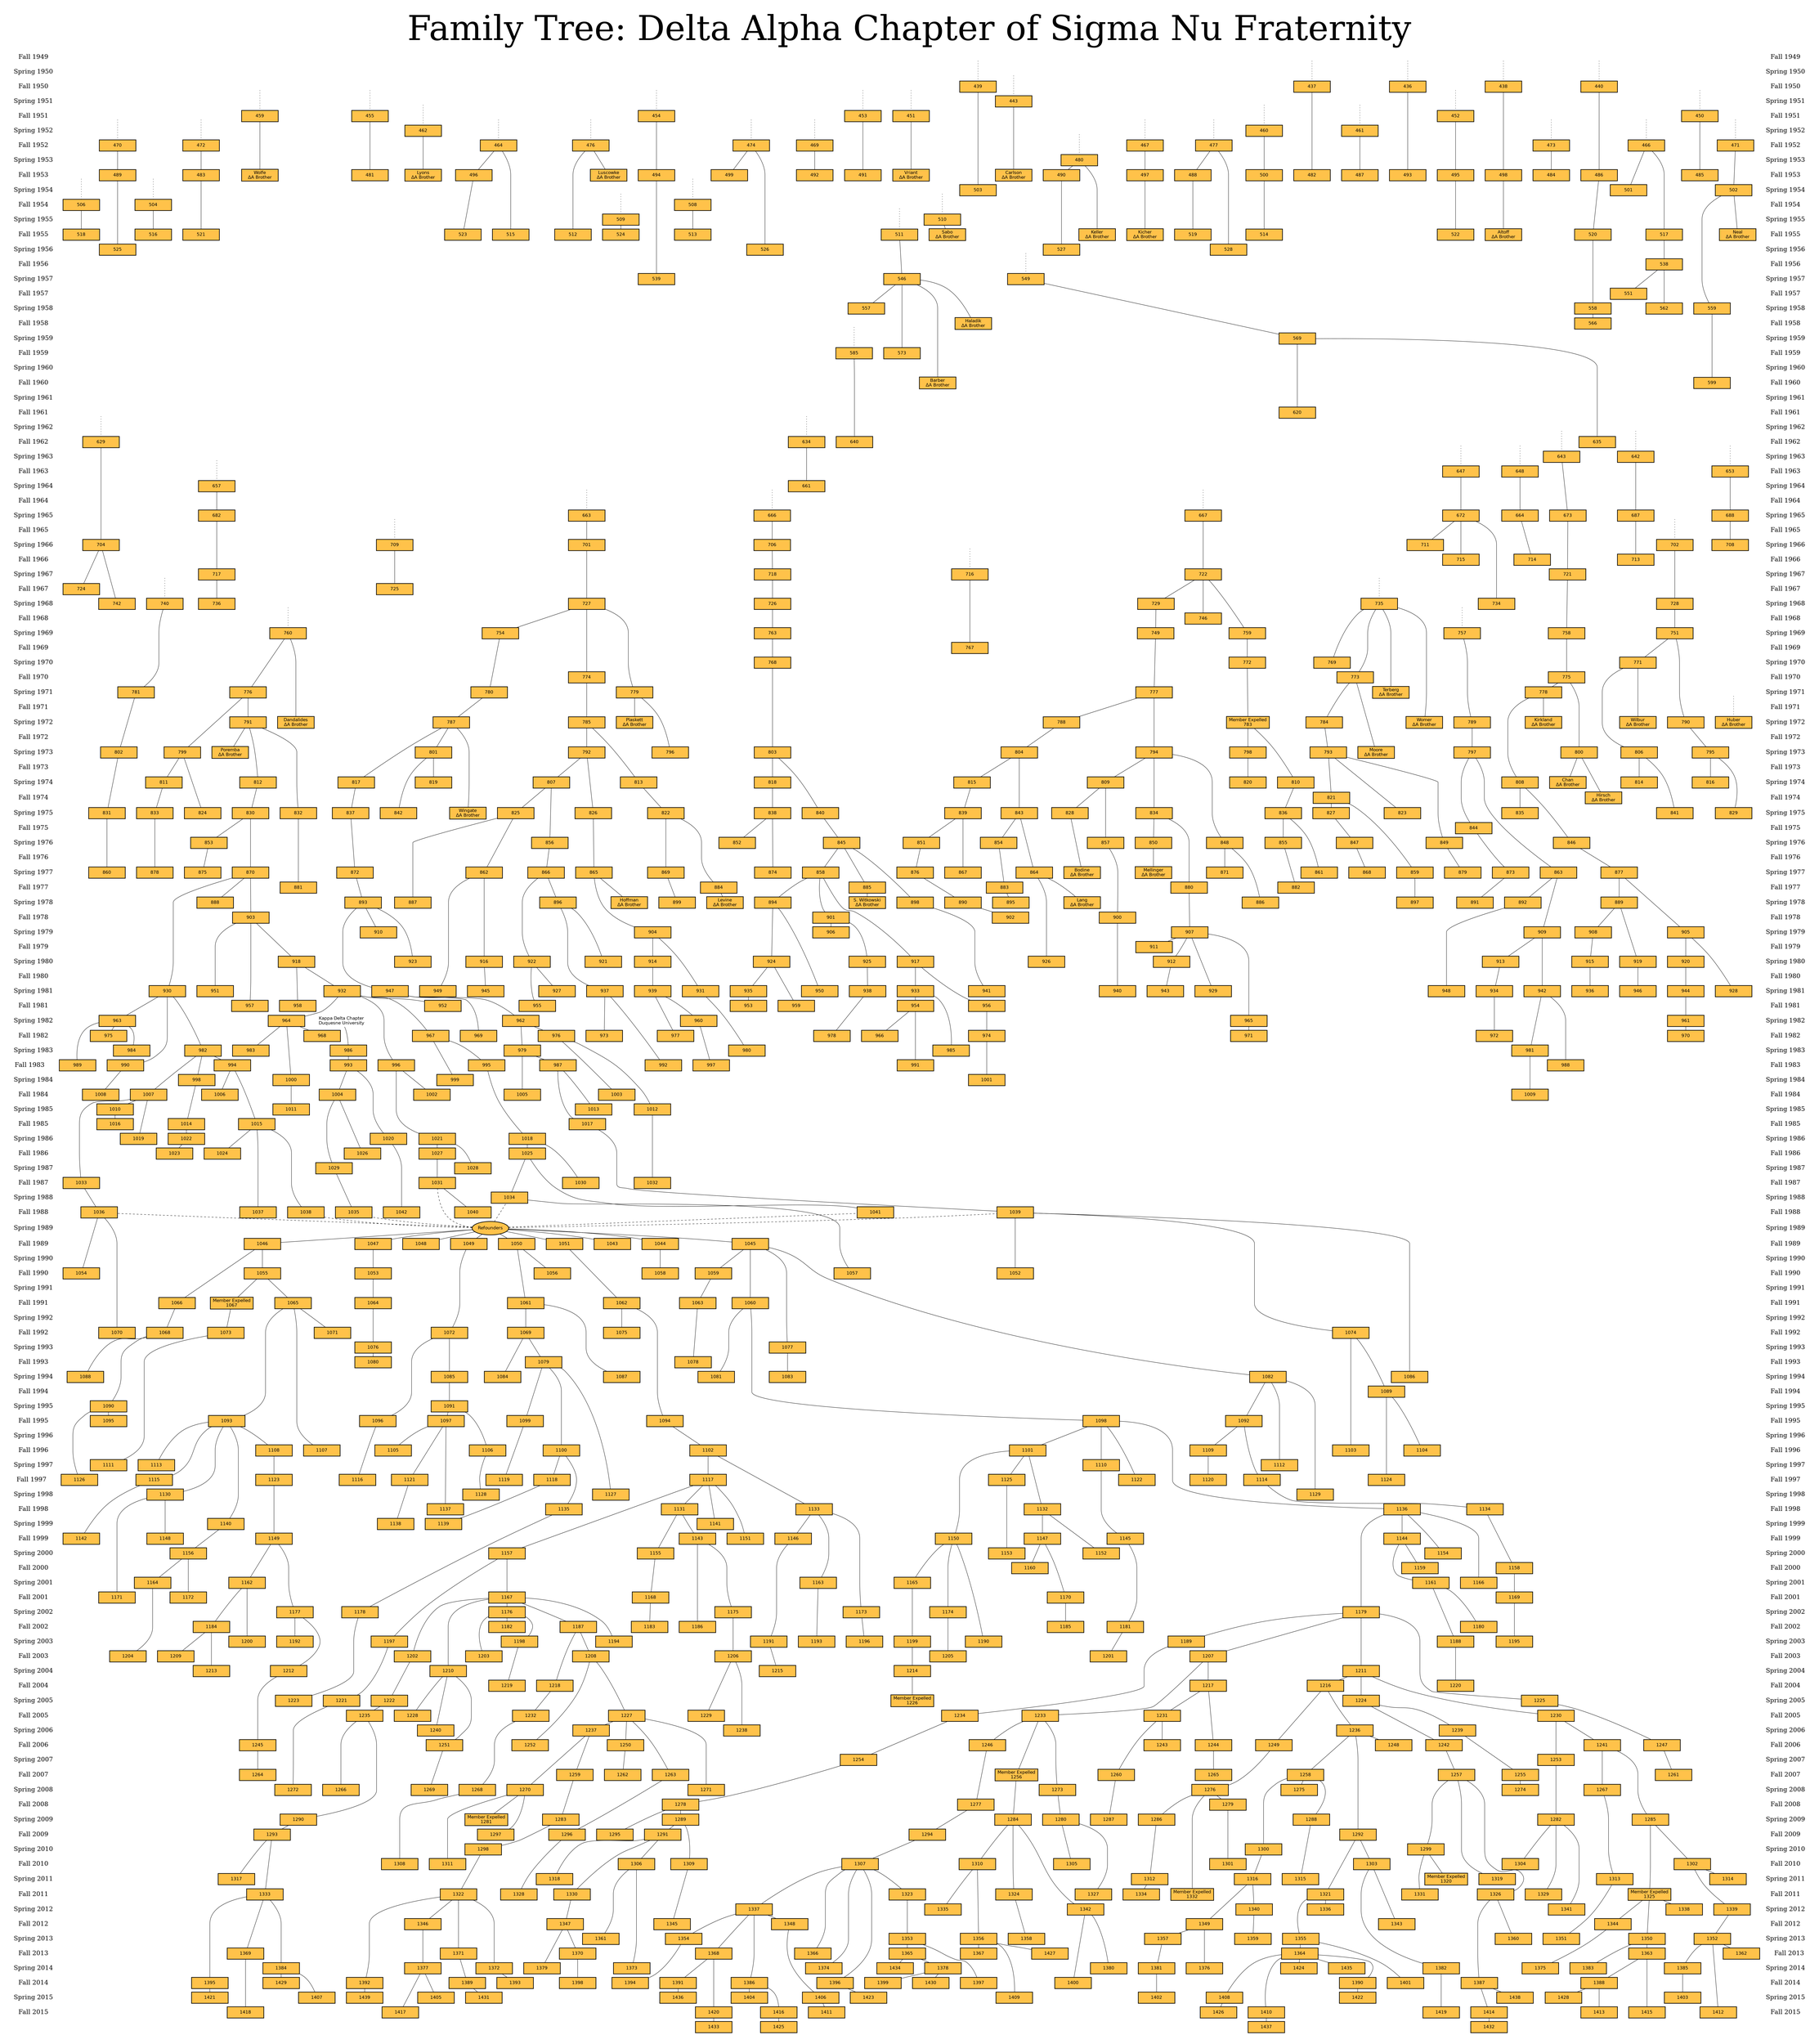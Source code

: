 digraph "family_tree" {
    graph [size="80",ratio="compress",pad=".5, .5",ranksep=".15",nodesep=".5",label="Family Tree: Delta Alpha Chapter of Sigma Nu Fraternity",labelloc="t",fontsize=110,concentrate="false"];
    node [style="filled",shape="box",penwidth=2,width=1.63,fontname="dejavu sans"];
    edge [arrowhead="none"];
    subgraph "datesL" {
        node [color="none",fontsize=20,fontname="dejavu serif"];
        edge [style="invis"];
        "fall1949L" [label="Fall 1949"];
        "spring1950L" [label="Spring 1950"];
        "fall1950L" [label="Fall 1950"];
        "spring1951L" [label="Spring 1951"];
        "fall1951L" [label="Fall 1951"];
        "spring1952L" [label="Spring 1952"];
        "fall1952L" [label="Fall 1952"];
        "spring1953L" [label="Spring 1953"];
        "fall1953L" [label="Fall 1953"];
        "spring1954L" [label="Spring 1954"];
        "fall1954L" [label="Fall 1954"];
        "spring1955L" [label="Spring 1955"];
        "fall1955L" [label="Fall 1955"];
        "spring1956L" [label="Spring 1956"];
        "fall1956L" [label="Fall 1956"];
        "spring1957L" [label="Spring 1957"];
        "fall1957L" [label="Fall 1957"];
        "spring1958L" [label="Spring 1958"];
        "fall1958L" [label="Fall 1958"];
        "spring1959L" [label="Spring 1959"];
        "fall1959L" [label="Fall 1959"];
        "spring1960L" [label="Spring 1960"];
        "fall1960L" [label="Fall 1960"];
        "spring1961L" [label="Spring 1961"];
        "fall1961L" [label="Fall 1961"];
        "spring1962L" [label="Spring 1962"];
        "fall1962L" [label="Fall 1962"];
        "spring1963L" [label="Spring 1963"];
        "fall1963L" [label="Fall 1963"];
        "spring1964L" [label="Spring 1964"];
        "fall1964L" [label="Fall 1964"];
        "spring1965L" [label="Spring 1965"];
        "fall1965L" [label="Fall 1965"];
        "spring1966L" [label="Spring 1966"];
        "fall1966L" [label="Fall 1966"];
        "spring1967L" [label="Spring 1967"];
        "fall1967L" [label="Fall 1967"];
        "spring1968L" [label="Spring 1968"];
        "fall1968L" [label="Fall 1968"];
        "spring1969L" [label="Spring 1969"];
        "fall1969L" [label="Fall 1969"];
        "spring1970L" [label="Spring 1970"];
        "fall1970L" [label="Fall 1970"];
        "spring1971L" [label="Spring 1971"];
        "fall1971L" [label="Fall 1971"];
        "spring1972L" [label="Spring 1972"];
        "fall1972L" [label="Fall 1972"];
        "spring1973L" [label="Spring 1973"];
        "fall1973L" [label="Fall 1973"];
        "spring1974L" [label="Spring 1974"];
        "fall1974L" [label="Fall 1974"];
        "spring1975L" [label="Spring 1975"];
        "fall1975L" [label="Fall 1975"];
        "spring1976L" [label="Spring 1976"];
        "fall1976L" [label="Fall 1976"];
        "spring1977L" [label="Spring 1977"];
        "fall1977L" [label="Fall 1977"];
        "spring1978L" [label="Spring 1978"];
        "fall1978L" [label="Fall 1978"];
        "spring1979L" [label="Spring 1979"];
        "fall1979L" [label="Fall 1979"];
        "spring1980L" [label="Spring 1980"];
        "fall1980L" [label="Fall 1980"];
        "spring1981L" [label="Spring 1981"];
        "fall1981L" [label="Fall 1981"];
        "spring1982L" [label="Spring 1982"];
        "fall1982L" [label="Fall 1982"];
        "spring1983L" [label="Spring 1983"];
        "fall1983L" [label="Fall 1983"];
        "spring1984L" [label="Spring 1984"];
        "fall1984L" [label="Fall 1984"];
        "spring1985L" [label="Spring 1985"];
        "fall1985L" [label="Fall 1985"];
        "spring1986L" [label="Spring 1986"];
        "fall1986L" [label="Fall 1986"];
        "spring1987L" [label="Spring 1987"];
        "fall1987L" [label="Fall 1987"];
        "spring1988L" [label="Spring 1988"];
        "fall1988L" [label="Fall 1988"];
        "spring1989L" [label="Spring 1989"];
        "fall1989L" [label="Fall 1989"];
        "spring1990L" [label="Spring 1990"];
        "fall1990L" [label="Fall 1990"];
        "spring1991L" [label="Spring 1991"];
        "fall1991L" [label="Fall 1991"];
        "spring1992L" [label="Spring 1992"];
        "fall1992L" [label="Fall 1992"];
        "spring1993L" [label="Spring 1993"];
        "fall1993L" [label="Fall 1993"];
        "spring1994L" [label="Spring 1994"];
        "fall1994L" [label="Fall 1994"];
        "spring1995L" [label="Spring 1995"];
        "fall1995L" [label="Fall 1995"];
        "spring1996L" [label="Spring 1996"];
        "fall1996L" [label="Fall 1996"];
        "spring1997L" [label="Spring 1997"];
        "fall1997L" [label="Fall 1997"];
        "spring1998L" [label="Spring 1998"];
        "fall1998L" [label="Fall 1998"];
        "spring1999L" [label="Spring 1999"];
        "fall1999L" [label="Fall 1999"];
        "spring2000L" [label="Spring 2000"];
        "fall2000L" [label="Fall 2000"];
        "spring2001L" [label="Spring 2001"];
        "fall2001L" [label="Fall 2001"];
        "spring2002L" [label="Spring 2002"];
        "fall2002L" [label="Fall 2002"];
        "spring2003L" [label="Spring 2003"];
        "fall2003L" [label="Fall 2003"];
        "spring2004L" [label="Spring 2004"];
        "fall2004L" [label="Fall 2004"];
        "spring2005L" [label="Spring 2005"];
        "fall2005L" [label="Fall 2005"];
        "spring2006L" [label="Spring 2006"];
        "fall2006L" [label="Fall 2006"];
        "spring2007L" [label="Spring 2007"];
        "fall2007L" [label="Fall 2007"];
        "spring2008L" [label="Spring 2008"];
        "fall2008L" [label="Fall 2008"];
        "spring2009L" [label="Spring 2009"];
        "fall2009L" [label="Fall 2009"];
        "spring2010L" [label="Spring 2010"];
        "fall2010L" [label="Fall 2010"];
        "spring2011L" [label="Spring 2011"];
        "fall2011L" [label="Fall 2011"];
        "spring2012L" [label="Spring 2012"];
        "fall2012L" [label="Fall 2012"];
        "spring2013L" [label="Spring 2013"];
        "fall2013L" [label="Fall 2013"];
        "spring2014L" [label="Spring 2014"];
        "fall2014L" [label="Fall 2014"];
        "spring2015L" [label="Spring 2015"];
        "fall2015L" [label="Fall 2015"];
        "fall1949L" -> "spring1950L";
        "spring1950L" -> "fall1950L";
        "fall1950L" -> "spring1951L";
        "spring1951L" -> "fall1951L";
        "fall1951L" -> "spring1952L";
        "spring1952L" -> "fall1952L";
        "fall1952L" -> "spring1953L";
        "spring1953L" -> "fall1953L";
        "fall1953L" -> "spring1954L";
        "spring1954L" -> "fall1954L";
        "fall1954L" -> "spring1955L";
        "spring1955L" -> "fall1955L";
        "fall1955L" -> "spring1956L";
        "spring1956L" -> "fall1956L";
        "fall1956L" -> "spring1957L";
        "spring1957L" -> "fall1957L";
        "fall1957L" -> "spring1958L";
        "spring1958L" -> "fall1958L";
        "fall1958L" -> "spring1959L";
        "spring1959L" -> "fall1959L";
        "fall1959L" -> "spring1960L";
        "spring1960L" -> "fall1960L";
        "fall1960L" -> "spring1961L";
        "spring1961L" -> "fall1961L";
        "fall1961L" -> "spring1962L";
        "spring1962L" -> "fall1962L";
        "fall1962L" -> "spring1963L";
        "spring1963L" -> "fall1963L";
        "fall1963L" -> "spring1964L";
        "spring1964L" -> "fall1964L";
        "fall1964L" -> "spring1965L";
        "spring1965L" -> "fall1965L";
        "fall1965L" -> "spring1966L";
        "spring1966L" -> "fall1966L";
        "fall1966L" -> "spring1967L";
        "spring1967L" -> "fall1967L";
        "fall1967L" -> "spring1968L";
        "spring1968L" -> "fall1968L";
        "fall1968L" -> "spring1969L";
        "spring1969L" -> "fall1969L";
        "fall1969L" -> "spring1970L";
        "spring1970L" -> "fall1970L";
        "fall1970L" -> "spring1971L";
        "spring1971L" -> "fall1971L";
        "fall1971L" -> "spring1972L";
        "spring1972L" -> "fall1972L";
        "fall1972L" -> "spring1973L";
        "spring1973L" -> "fall1973L";
        "fall1973L" -> "spring1974L";
        "spring1974L" -> "fall1974L";
        "fall1974L" -> "spring1975L";
        "spring1975L" -> "fall1975L";
        "fall1975L" -> "spring1976L";
        "spring1976L" -> "fall1976L";
        "fall1976L" -> "spring1977L";
        "spring1977L" -> "fall1977L";
        "fall1977L" -> "spring1978L";
        "spring1978L" -> "fall1978L";
        "fall1978L" -> "spring1979L";
        "spring1979L" -> "fall1979L";
        "fall1979L" -> "spring1980L";
        "spring1980L" -> "fall1980L";
        "fall1980L" -> "spring1981L";
        "spring1981L" -> "fall1981L";
        "fall1981L" -> "spring1982L";
        "spring1982L" -> "fall1982L";
        "fall1982L" -> "spring1983L";
        "spring1983L" -> "fall1983L";
        "fall1983L" -> "spring1984L";
        "spring1984L" -> "fall1984L";
        "fall1984L" -> "spring1985L";
        "spring1985L" -> "fall1985L";
        "fall1985L" -> "spring1986L";
        "spring1986L" -> "fall1986L";
        "fall1986L" -> "spring1987L";
        "spring1987L" -> "fall1987L";
        "fall1987L" -> "spring1988L";
        "spring1988L" -> "fall1988L";
        "fall1988L" -> "spring1989L";
        "spring1989L" -> "fall1989L";
        "fall1989L" -> "spring1990L";
        "spring1990L" -> "fall1990L";
        "fall1990L" -> "spring1991L";
        "spring1991L" -> "fall1991L";
        "fall1991L" -> "spring1992L";
        "spring1992L" -> "fall1992L";
        "fall1992L" -> "spring1993L";
        "spring1993L" -> "fall1993L";
        "fall1993L" -> "spring1994L";
        "spring1994L" -> "fall1994L";
        "fall1994L" -> "spring1995L";
        "spring1995L" -> "fall1995L";
        "fall1995L" -> "spring1996L";
        "spring1996L" -> "fall1996L";
        "fall1996L" -> "spring1997L";
        "spring1997L" -> "fall1997L";
        "fall1997L" -> "spring1998L";
        "spring1998L" -> "fall1998L";
        "fall1998L" -> "spring1999L";
        "spring1999L" -> "fall1999L";
        "fall1999L" -> "spring2000L";
        "spring2000L" -> "fall2000L";
        "fall2000L" -> "spring2001L";
        "spring2001L" -> "fall2001L";
        "fall2001L" -> "spring2002L";
        "spring2002L" -> "fall2002L";
        "fall2002L" -> "spring2003L";
        "spring2003L" -> "fall2003L";
        "fall2003L" -> "spring2004L";
        "spring2004L" -> "fall2004L";
        "fall2004L" -> "spring2005L";
        "spring2005L" -> "fall2005L";
        "fall2005L" -> "spring2006L";
        "spring2006L" -> "fall2006L";
        "fall2006L" -> "spring2007L";
        "spring2007L" -> "fall2007L";
        "fall2007L" -> "spring2008L";
        "spring2008L" -> "fall2008L";
        "fall2008L" -> "spring2009L";
        "spring2009L" -> "fall2009L";
        "fall2009L" -> "spring2010L";
        "spring2010L" -> "fall2010L";
        "fall2010L" -> "spring2011L";
        "spring2011L" -> "fall2011L";
        "fall2011L" -> "spring2012L";
        "spring2012L" -> "fall2012L";
        "fall2012L" -> "spring2013L";
        "spring2013L" -> "fall2013L";
        "fall2013L" -> "spring2014L";
        "spring2014L" -> "fall2014L";
        "fall2014L" -> "spring2015L";
        "spring2015L" -> "fall2015L";
    }
    subgraph "members" {
        node [fillcolor=".11 .71 1."];
        "629";
        "704";
        "724";
        "742";
        ":18" [height=0,width=0,style="invis"];
        "740";
        "781";
        "802";
        "831";
        "860";
        ":3" [height=0,width=0,style="invis"];
        "657";
        "682";
        "717";
        "736";
        ":11" [height=0,width=0,style="invis"];
        "709";
        "725";
        ":6" [height=0,width=0,style="invis"];
        "1003";
        "1005";
        "1012";
        "1013";
        "1017";
        "1032";
        "1039";
        "1052";
        "1074";
        "1086";
        "1089";
        "1103";
        "1104";
        "1124";
        "663";
        "701";
        "727";
        "754";
        "774";
        "779";
        "780";
        "785";
        "787";
        "792";
        "796";
        "801";
        "807";
        "813";
        "817";
        "819";
        "822";
        "825";
        "826";
        "837";
        "842";
        "856";
        "862";
        "865";
        "866";
        "869";
        "872";
        "884";
        "887";
        "893";
        "896";
        "899";
        "904";
        "910";
        "914";
        "916";
        "921";
        "922";
        "923";
        "927";
        "931";
        "937";
        "939";
        "945";
        "947";
        "949";
        "955";
        "960";
        "962";
        "969";
        "973";
        "976";
        "977";
        "979";
        "980";
        "987";
        "992";
        "997";
        ":10" [height=0,width=0,style="invis"];
        ":63" [label="Hoffman\nΔΑ Brother"];
        ":70" [label="Levine\nΔΑ Brother"];
        ":76" [label="Plaskett\nΔΑ Brother"];
        ":82" [label="Wingate\nΔΑ Brother"];
        "506";
        "518";
        ":25" [height=0,width=0,style="invis"];
        "470";
        "489";
        "525";
        ":34" [height=0,width=0,style="invis"];
        "504";
        "516";
        ":26" [height=0,width=0,style="invis"];
        "472";
        "483";
        "521";
        ":32" [height=0,width=0,style="invis"];
        "459";
        ":42" [height=0,width=0,style="invis"];
        ":84" [label="Wolfe\nΔΑ Brother"];
        "1001";
        "666";
        "706";
        "718";
        "726";
        "763";
        "768";
        "803";
        "818";
        "838";
        "840";
        "845";
        "852";
        "858";
        "874";
        "885";
        "894";
        "898";
        "901";
        "906";
        "917";
        "924";
        "925";
        "933";
        "935";
        "938";
        "941";
        "950";
        "953";
        "954";
        "956";
        "959";
        "966";
        "974";
        "978";
        "985";
        "991";
        ":83" [label="S. Witkowski\nΔΑ Brother"];
        ":9" [height=0,width=0,style="invis"];
        "634";
        "661";
        ":17" [height=0,width=0,style="invis"];
        "455";
        "481";
        ":43" [height=0,width=0,style="invis"];
        "462";
        ":39" [height=0,width=0,style="invis"];
        ":72" [label="Lyons\nΔΑ Brother"];
        "464";
        "496";
        "515";
        "523";
        ":38" [height=0,width=0,style="invis"];
        "476";
        "512";
        ":29" [height=0,width=0,style="invis"];
        ":71" [label="Luscowke\nΔΑ Brother"];
        "509";
        "524";
        ":23" [height=0,width=0,style="invis"];
        "454";
        "494";
        "539";
        ":44" [height=0,width=0,style="invis"];
        "716";
        "767";
        ":5" [height=0,width=0,style="invis"];
        "667";
        "722";
        "729";
        "746";
        "749";
        "759";
        "772";
        "777";
        "783" [label="Member Expelled\n783"];
        "788";
        "794";
        "798";
        "804";
        "809";
        "810";
        "815";
        "820";
        "828";
        "834";
        "836";
        "839";
        "843";
        "848";
        "850";
        "851";
        "854";
        "855";
        "857";
        "861";
        "864";
        "867";
        "871";
        "876";
        "880";
        "882";
        "883";
        "886";
        "890";
        "895";
        "900";
        "902";
        "907";
        "911";
        "912";
        "926";
        "929";
        "940";
        "943";
        "965";
        "971";
        ":57" [label="Bodine\nΔΑ Brother"];
        ":69" [label="Lang\nΔΑ Brother"];
        ":73" [label="Mellinger\nΔΑ Brother"];
        ":8" [height=0,width=0,style="invis"];
        "735";
        "769";
        "773";
        "784";
        "793";
        "821";
        "823";
        "827";
        "847";
        "849";
        "859";
        "868";
        "879";
        "897";
        ":4" [height=0,width=0,style="invis"];
        ":74" [label="Moore\nΔΑ Brother"];
        ":79" [label="Terberg\nΔΑ Brother"];
        ":85" [label="Womer\nΔΑ Brother"];
        "1009";
        "757";
        "789";
        "797";
        "844";
        "863";
        "873";
        "891";
        "892";
        "909";
        "913";
        "934";
        "942";
        "948";
        "972";
        "981";
        "988";
        ":2" [height=0,width=0,style="invis"];
        "585";
        "640";
        ":19" [height=0,width=0,style="invis"];
        "508";
        "513";
        ":24" [height=0,width=0,style="invis"];
        "647";
        "672";
        "711";
        "715";
        "734";
        ":14" [height=0,width=0,style="invis"];
        "474";
        "499";
        "526";
        ":30" [height=0,width=0,style="invis"];
        "1000";
        "1002";
        "1006";
        "1007";
        "1008";
        "1010";
        "1011";
        "1014";
        "1015";
        "1016";
        "1018";
        "1019";
        "1021";
        "1022";
        "1023";
        "1024";
        "1025";
        "1027";
        "1028";
        "1030";
        "1031";
        "1033";
        "1034";
        "1036";
        "1037";
        "1038";
        "1040";
        "1041";
        "1054";
        "1057";
        "1070";
        "760";
        "776";
        "791";
        "799";
        "811";
        "812";
        "824";
        "830";
        "832";
        "833";
        "853";
        "870";
        "875";
        "878";
        "881";
        "888";
        "903";
        "918";
        "930";
        "932";
        "951";
        "952";
        "957";
        "958";
        "963";
        "964";
        "967";
        "968";
        "975";
        "982";
        "983";
        "984";
        "989";
        "990";
        "994";
        "995";
        "996";
        "998";
        "999";
        ":1" [height=0,width=0,style="invis"];
        ":60" [label="Dandalides\nΔΑ Brother"];
        ":77" [label="Poremba\nΔΑ Brother"];
        "511";
        "546";
        "557";
        "573";
        ":21" [height=0,width=0,style="invis"];
        ":56" [label="Barber\nΔΑ Brother"];
        ":61" [label="Haladik\nΔΑ Brother"];
        "510";
        ":22" [height=0,width=0,style="invis"];
        ":78" [label="Sabo\nΔΑ Brother"];
        "469";
        "492";
        ":35" [height=0,width=0,style="invis"];
        "453";
        "491";
        ":45" [height=0,width=0,style="invis"];
        "648";
        "664";
        "714";
        ":13" [height=0,width=0,style="invis"];
        "451";
        ":47" [height=0,width=0,style="invis"];
        ":80" [label="Vriant\nΔΑ Brother"];
        "439";
        "503";
        ":51" [height=0,width=0,style="invis"];
        "643";
        "673";
        "721";
        "758";
        "775";
        "778";
        "800";
        "808";
        "835";
        "846";
        "877";
        "889";
        "905";
        "908";
        "915";
        "919";
        "920";
        "928";
        "936";
        "944";
        "946";
        "961";
        "970";
        ":15" [height=0,width=0,style="invis"];
        ":59" [label="Chan\nΔΑ Brother"];
        ":62" [label="Hirsch\nΔΑ Brother"];
        ":68" [label="Kirkland\nΔΑ Brother"];
        "1043";
        "1044";
        "1045";
        "1046";
        "1047";
        "1048";
        "1049";
        "1050";
        "1051";
        "1053";
        "1055";
        "1056";
        "1058";
        "1059";
        "1060";
        "1061";
        "1062";
        "1063";
        "1064";
        "1065";
        "1066";
        "1067" [label="Member Expelled\n1067"];
        "1068";
        "1069";
        "1071";
        "1072";
        "1073";
        "1075";
        "1076";
        "1077";
        "1078";
        "1079";
        "1080";
        "1081";
        "1082";
        "1083";
        "1084";
        "1085";
        "1087";
        "1088";
        "1090";
        "1091";
        "1092";
        "1093";
        "1094";
        "1095";
        "1096";
        "1097";
        "1098";
        "1099";
        "1100";
        "1101";
        "1102";
        "1105";
        "1106";
        "1107";
        "1108";
        "1109";
        "1110";
        "1111";
        "1112";
        "1113";
        "1114";
        "1115";
        "1116";
        "1117";
        "1118";
        "1119";
        "1120";
        "1121";
        "1122";
        "1123";
        "1125";
        "1126";
        "1127";
        "1128";
        "1129";
        "1130";
        "1131";
        "1132";
        "1133";
        "1134";
        "1135";
        "1136";
        "1137";
        "1138";
        "1139";
        "1140";
        "1141";
        "1142";
        "1143";
        "1144";
        "1145";
        "1146";
        "1147";
        "1148";
        "1149";
        "1150";
        "1151";
        "1152";
        "1153";
        "1154";
        "1155";
        "1156";
        "1157";
        "1158";
        "1159";
        "1160";
        "1161";
        "1162";
        "1163";
        "1164";
        "1165";
        "1166";
        "1167";
        "1168";
        "1169";
        "1170";
        "1171";
        "1172";
        "1173";
        "1174";
        "1175";
        "1176";
        "1177";
        "1178";
        "1179";
        "1180";
        "1181";
        "1182";
        "1183";
        "1184";
        "1185";
        "1186";
        "1187";
        "1188";
        "1189";
        "1190";
        "1191";
        "1192";
        "1193";
        "1194";
        "1195";
        "1196";
        "1197";
        "1198";
        "1199";
        "1200";
        "1201";
        "1202";
        "1203";
        "1204";
        "1205";
        "1206";
        "1207";
        "1208";
        "1209";
        "1210";
        "1211";
        "1212";
        "1213";
        "1214";
        "1215";
        "1216";
        "1217";
        "1218";
        "1219";
        "1220";
        "1221";
        "1222";
        "1223";
        "1224";
        "1225";
        "1226" [label="Member Expelled\n1226"];
        "1227";
        "1228";
        "1229";
        "1230";
        "1231";
        "1232";
        "1233";
        "1234";
        "1235";
        "1236";
        "1237";
        "1238";
        "1239";
        "1240";
        "1241";
        "1242";
        "1243";
        "1244";
        "1245";
        "1246";
        "1247";
        "1248";
        "1249";
        "1250";
        "1251";
        "1252";
        "1253";
        "1254";
        "1255";
        "1256" [label="Member Expelled\n1256"];
        "1257";
        "1258";
        "1259";
        "1260";
        "1261";
        "1262";
        "1263";
        "1264";
        "1265";
        "1266";
        "1267";
        "1268";
        "1269";
        "1270";
        "1271";
        "1272";
        "1273";
        "1274";
        "1275";
        "1276";
        "1277";
        "1278";
        "1279";
        "1280";
        "1281" [label="Member Expelled\n1281"];
        "1282";
        "1283";
        "1284";
        "1285";
        "1286";
        "1287";
        "1288";
        "1289";
        "1290";
        "1291";
        "1292";
        "1293";
        "1294";
        "1295";
        "1296";
        "1297";
        "1298";
        "1299";
        "1300";
        "1301";
        "1302";
        "1303";
        "1304";
        "1305";
        "1306";
        "1307";
        "1308";
        "1309";
        "1310";
        "1311";
        "1312";
        "1313";
        "1314";
        "1315";
        "1316";
        "1317";
        "1318";
        "1319";
        "1320" [label="Member Expelled\n1320"];
        "1321";
        "1322";
        "1323";
        "1324";
        "1325" [label="Member Expelled\n1325"];
        "1326";
        "1327";
        "1328";
        "1329";
        "1330";
        "1331";
        "1332" [label="Member Expelled\n1332"];
        "1333";
        "1334";
        "1335";
        "1336";
        "1337";
        "1338";
        "1339";
        "1340";
        "1341";
        "1342";
        "1343";
        "1344";
        "1345";
        "1346";
        "1347";
        "1348";
        "1349";
        "1350";
        "1351";
        "1352";
        "1353";
        "1354";
        "1355";
        "1356";
        "1357";
        "1358";
        "1359";
        "1360";
        "1361";
        "1362";
        "1363";
        "1364";
        "1365";
        "1366";
        "1367";
        "1368";
        "1369";
        "1370";
        "1371";
        "1372";
        "1373";
        "1374";
        "1375";
        "1376";
        "1377";
        "1378";
        "1379";
        "1380";
        "1381";
        "1382";
        "1383";
        "1384";
        "1385";
        "1386";
        "1387";
        "1388";
        "1389";
        "1390";
        "1391";
        "1392";
        "1393";
        "1394";
        "1395";
        "1396";
        "1397";
        "1398";
        "1399";
        "1400";
        "1401";
        "1402";
        "1403";
        "1404";
        "1405";
        "1406";
        "1407";
        "1408";
        "1409";
        "1410";
        "1411";
        "1412";
        "1413";
        "1414";
        "1415";
        "1416";
        "1417";
        "1418";
        "1419";
        "1420";
        "1421";
        "1422";
        "1423";
        "1424";
        "1425";
        "1426";
        "1427";
        "1428";
        "1429";
        "1430";
        "1431";
        "1432";
        "1433";
        "1434";
        "1435";
        "1436";
        "1437";
        "1438";
        "1439";
        "reorganization" [height=0.6,label="Refounders",shape="oval"];
        "443";
        ":49" [height=0,width=0,style="invis"];
        ":58" [label="Carlson\nΔΑ Brother"];
        "549";
        "569";
        "620";
        "635";
        ":20" [height=0,width=0,style="invis"];
        "480";
        "490";
        "527";
        ":27" [height=0,width=0,style="invis"];
        ":66" [label="Keller\nΔΑ Brother"];
        "467";
        "497";
        ":36" [height=0,width=0,style="invis"];
        ":67" [label="Kicher\nΔΑ Brother"];
        "477";
        "488";
        "519";
        "528";
        ":28" [height=0,width=0,style="invis"];
        "460";
        "500";
        "514";
        ":41" [height=0,width=0,style="invis"];
        "642";
        "687";
        "713";
        ":16" [height=0,width=0,style="invis"];
        "702";
        "728";
        "751";
        "771";
        "790";
        "795";
        "806";
        "814";
        "816";
        "829";
        "841";
        ":7" [height=0,width=0,style="invis"];
        ":81" [label="Wilbur\nΔΑ Brother"];
        "437";
        "482";
        ":53" [height=0,width=0,style="invis"];
        "461";
        "487";
        ":40" [height=0,width=0,style="invis"];
        "436";
        "493";
        ":54" [height=0,width=0,style="invis"];
        "452";
        "495";
        "522";
        ":46" [height=0,width=0,style="invis"];
        "438";
        "498";
        ":52" [height=0,width=0,style="invis"];
        ":55" [label="Altoff\nΔΑ Brother"];
        "653";
        "688";
        "708";
        ":12" [height=0,width=0,style="invis"];
        "473";
        "484";
        ":31" [height=0,width=0,style="invis"];
        "440";
        "486";
        "520";
        "558";
        "566";
        ":50" [height=0,width=0,style="invis"];
        "466";
        "501";
        "517";
        "538";
        "551";
        "562";
        ":37" [height=0,width=0,style="invis"];
        "1004";
        "1020";
        "1026";
        "1029";
        "1035";
        "1042";
        "986";
        "993";
        "kappa_delta" [color="none",fillcolor="none",label="Kappa Delta Chapter\nDuquesne University"];
        "450";
        "485";
        ":48" [height=0,width=0,style="invis"];
        ":64" [label="Huber\nΔΑ Brother"];
        ":65" [height=0,width=0,style="invis"];
        "471";
        "502";
        "559";
        "599";
        ":33" [height=0,width=0,style="invis"];
        ":75" [label="Neal\nΔΑ Brother"];
        "1000" -> "1011";
        "1004" -> "1026";
        "1004" -> "1029";
        "1007" -> "1010";
        "1007" -> "1019";
        "1007" -> "1033";
        "1010" -> "1016";
        "1012" -> "1032";
        "1014" -> "1022";
        "1015" -> "1024";
        "1015" -> "1037";
        "1015" -> "1038";
        "1017" -> "1039";
        "1018" -> "1025";
        "1018" -> "1030";
        "1020" -> "1042";
        "1021" -> "1027";
        "1021" -> "1028";
        "1022" -> "1023";
        "1025" -> "1034";
        "1025" -> "1041";
        "1027" -> "1031";
        "1029" -> "1035";
        "1031" -> "1040";
        "1033" -> "1036";
        "1034" -> "1057";
        "1036" -> "1054";
        "1036" -> "1070";
        "1039" -> "1052";
        "1039" -> "1074";
        "1039" -> "1086";
        "1044" -> "1058";
        "1045" -> "1059";
        "1045" -> "1060";
        "1045" -> "1077";
        "1045" -> "1082";
        "1046" -> "1055";
        "1046" -> "1066";
        "1047" -> "1053";
        "1049" -> "1072";
        "1050" -> "1056";
        "1050" -> "1061";
        "1051" -> "1062";
        "1053" -> "1064";
        "1055" -> "1065";
        "1055" -> "1067";
        "1059" -> "1063";
        "1060" -> "1081";
        "1060" -> "1098";
        "1061" -> "1069";
        "1061" -> "1087";
        "1062" -> "1075";
        "1062" -> "1094";
        "1063" -> "1078";
        "1064" -> "1076";
        "1065" -> "1071";
        "1065" -> "1093";
        "1065" -> "1107";
        "1066" -> "1068";
        "1067" -> "1073";
        "1068" -> "1088";
        "1068" -> "1090";
        "1069" -> "1079";
        "1069" -> "1084";
        "1072" -> "1085";
        "1072" -> "1096";
        "1073" -> "1111";
        "1074" -> "1089";
        "1074" -> "1103";
        "1076" -> "1080";
        "1077" -> "1083";
        "1079" -> "1099";
        "1079" -> "1100";
        "1079" -> "1127";
        "1082" -> "1092";
        "1082" -> "1112";
        "1082" -> "1129";
        "1085" -> "1091";
        "1089" -> "1104";
        "1089" -> "1124";
        "1090" -> "1095";
        "1090" -> "1126";
        "1091" -> "1097";
        "1091" -> "1106";
        "1092" -> "1109";
        "1092" -> "1114";
        "1093" -> "1108";
        "1093" -> "1113";
        "1093" -> "1115";
        "1093" -> "1130";
        "1093" -> "1140";
        "1094" -> "1102";
        "1096" -> "1116";
        "1097" -> "1105";
        "1097" -> "1121";
        "1097" -> "1137";
        "1098" -> "1101";
        "1098" -> "1110";
        "1098" -> "1122";
        "1098" -> "1136";
        "1099" -> "1119";
        "1100" -> "1118";
        "1100" -> "1135";
        "1101" -> "1125";
        "1101" -> "1132";
        "1101" -> "1150";
        "1102" -> "1117";
        "1102" -> "1133";
        "1106" -> "1128";
        "1108" -> "1123";
        "1109" -> "1120";
        "1110" -> "1145";
        "1114" -> "1134";
        "1115" -> "1142";
        "1117" -> "1131";
        "1117" -> "1141";
        "1117" -> "1151";
        "1117" -> "1157";
        "1118" -> "1139";
        "1121" -> "1138";
        "1123" -> "1149";
        "1125" -> "1153";
        "1130" -> "1148";
        "1130" -> "1171";
        "1131" -> "1143";
        "1131" -> "1155";
        "1132" -> "1147";
        "1132" -> "1152";
        "1133" -> "1146";
        "1133" -> "1163";
        "1133" -> "1173";
        "1134" -> "1158";
        "1135" -> "1178";
        "1136" -> "1144";
        "1136" -> "1154";
        "1136" -> "1166";
        "1136" -> "1179";
        "1140" -> "1156";
        "1143" -> "1175";
        "1143" -> "1186";
        "1144" -> "1159";
        "1144" -> "1161";
        "1145" -> "1181";
        "1146" -> "1191";
        "1147" -> "1160";
        "1147" -> "1170";
        "1149" -> "1162";
        "1149" -> "1177";
        "1150" -> "1165";
        "1150" -> "1174";
        "1150" -> "1190";
        "1155" -> "1168";
        "1156" -> "1164";
        "1156" -> "1172";
        "1157" -> "1167";
        "1157" -> "1197";
        "1158" -> "1169";
        "1161" -> "1180";
        "1161" -> "1188";
        "1162" -> "1184";
        "1162" -> "1200";
        "1163" -> "1193";
        "1164" -> "1204";
        "1165" -> "1199";
        "1167" -> "1176";
        "1167" -> "1187";
        "1167" -> "1194";
        "1167" -> "1202";
        "1167" -> "1210";
        "1168" -> "1183";
        "1169" -> "1195";
        "1170" -> "1185";
        "1173" -> "1196";
        "1174" -> "1205";
        "1175" -> "1206";
        "1176" -> "1182";
        "1176" -> "1198";
        "1176" -> "1203";
        "1177" -> "1192";
        "1177" -> "1212";
        "1178" -> "1223";
        "1179" -> "1189";
        "1179" -> "1207";
        "1179" -> "1211";
        "1179" -> "1225";
        "1181" -> "1201";
        "1184" -> "1209";
        "1184" -> "1213";
        "1187" -> "1208";
        "1187" -> "1218";
        "1188" -> "1220";
        "1189" -> "1234";
        "1191" -> "1215";
        "1197" -> "1221";
        "1198" -> "1219";
        "1199" -> "1214";
        "1202" -> "1222";
        "1206" -> "1229";
        "1206" -> "1238";
        "1207" -> "1217";
        "1207" -> "1233";
        "1208" -> "1227";
        "1208" -> "1252";
        "1210" -> "1228";
        "1210" -> "1240";
        "1210" -> "1251";
        "1211" -> "1216";
        "1211" -> "1224";
        "1211" -> "1230";
        "1212" -> "1245";
        "1214" -> "1226";
        "1216" -> "1236";
        "1216" -> "1249";
        "1217" -> "1231";
        "1217" -> "1244";
        "1218" -> "1232";
        "1221" -> "1272";
        "1222" -> "1235";
        "1224" -> "1239";
        "1224" -> "1242";
        "1225" -> "1247";
        "1227" -> "1237";
        "1227" -> "1250";
        "1227" -> "1263";
        "1227" -> "1271";
        "1230" -> "1241";
        "1230" -> "1253";
        "1231" -> "1243";
        "1231" -> "1260";
        "1232" -> "1268";
        "1233" -> "1246";
        "1233" -> "1256";
        "1233" -> "1273";
        "1234" -> "1254";
        "1235" -> "1266";
        "1235" -> "1290";
        "1236" -> "1248";
        "1236" -> "1258";
        "1236" -> "1292";
        "1237" -> "1259";
        "1237" -> "1270";
        "1239" -> "1255";
        "1241" -> "1267";
        "1241" -> "1285";
        "1242" -> "1257";
        "1244" -> "1265";
        "1245" -> "1264";
        "1246" -> "1277";
        "1247" -> "1261";
        "1249" -> "1276";
        "1250" -> "1262";
        "1251" -> "1269";
        "1253" -> "1282";
        "1254" -> "1278";
        "1255" -> "1274";
        "1256" -> "1284";
        "1257" -> "1299";
        "1257" -> "1319";
        "1257" -> "1326";
        "1258" -> "1275";
        "1258" -> "1288";
        "1258" -> "1300";
        "1259" -> "1283";
        "1260" -> "1287";
        "1263" -> "1296";
        "1267" -> "1313";
        "1268" -> "1308";
        "1270" -> "1281";
        "1270" -> "1297";
        "1270" -> "1311";
        "1273" -> "1280";
        "1276" -> "1279";
        "1276" -> "1286";
        "1276" -> "1332";
        "1277" -> "1294";
        "1278" -> "1289";
        "1278" -> "1295";
        "1279" -> "1301";
        "1280" -> "1305";
        "1280" -> "1327";
        "1282" -> "1304";
        "1282" -> "1329";
        "1282" -> "1341";
        "1283" -> "1298";
        "1284" -> "1310";
        "1284" -> "1324";
        "1284" -> "1342";
        "1285" -> "1302";
        "1285" -> "1325";
        "1286" -> "1312";
        "1288" -> "1315";
        "1289" -> "1291";
        "1289" -> "1309";
        "1290" -> "1293";
        "1291" -> "1306";
        "1291" -> "1318";
        "1291" -> "1330";
        "1292" -> "1303";
        "1292" -> "1321";
        "1293" -> "1317";
        "1293" -> "1333";
        "1294" -> "1307";
        "1296" -> "1328";
        "1298" -> "1322";
        "1299" -> "1320";
        "1299" -> "1331";
        "1300" -> "1316";
        "1302" -> "1314";
        "1302" -> "1339";
        "1303" -> "1343";
        "1303" -> "1382";
        "1306" -> "1361";
        "1306" -> "1373";
        "1307" -> "1323";
        "1307" -> "1337";
        "1307" -> "1366";
        "1307" -> "1374";
        "1307" -> "1396";
        "1309" -> "1345";
        "1310" -> "1335";
        "1310" -> "1356";
        "1312" -> "1334";
        "1313" -> "1351";
        "1316" -> "1340";
        "1316" -> "1349";
        "1321" -> "1336";
        "1321" -> "1355";
        "1322" -> "1346";
        "1322" -> "1371";
        "1322" -> "1372";
        "1322" -> "1392";
        "1323" -> "1353";
        "1324" -> "1358";
        "1325" -> "1338";
        "1325" -> "1344";
        "1325" -> "1350";
        "1326" -> "1360";
        "1326" -> "1387";
        "1330" -> "1347";
        "1333" -> "1369";
        "1333" -> "1384";
        "1333" -> "1395";
        "1337" -> "1348";
        "1337" -> "1354";
        "1337" -> "1368";
        "1337" -> "1386";
        "1339" -> "1352";
        "1340" -> "1359";
        "1342" -> "1380";
        "1342" -> "1400";
        "1344" -> "1375";
        "1346" -> "1377";
        "1347" -> "1370";
        "1347" -> "1379";
        "1348" -> "1406";
        "1349" -> "1357";
        "1349" -> "1376";
        "1350" -> "1363";
        "1350" -> "1383";
        "1352" -> "1362";
        "1352" -> "1385";
        "1352" -> "1412";
        "1353" -> "1365";
        "1353" -> "1397";
        "1354" -> "1394";
        "1355" -> "1364";
        "1355" -> "1401";
        "1356" -> "1367";
        "1356" -> "1409";
        "1356" -> "1427";
        "1357" -> "1381";
        "1363" -> "1388";
        "1363" -> "1415";
        "1364" -> "1390";
        "1364" -> "1408";
        "1364" -> "1410";
        "1364" -> "1424";
        "1364" -> "1435";
        "1365" -> "1378";
        "1365" -> "1434";
        "1368" -> "1391";
        "1368" -> "1420";
        "1369" -> "1418";
        "1370" -> "1398";
        "1371" -> "1389";
        "1372" -> "1393";
        "1377" -> "1405";
        "1377" -> "1417";
        "1378" -> "1399";
        "1378" -> "1430";
        "1381" -> "1402";
        "1382" -> "1419";
        "1384" -> "1407";
        "1384" -> "1429";
        "1385" -> "1403";
        "1386" -> "1404";
        "1386" -> "1416";
        "1387" -> "1414";
        "1387" -> "1438";
        "1388" -> "1413";
        "1388" -> "1428";
        "1389" -> "1431";
        "1390" -> "1422";
        "1391" -> "1436";
        "1392" -> "1439";
        "1395" -> "1421";
        "1396" -> "1423";
        "1406" -> "1411";
        "1408" -> "1426";
        "1410" -> "1437";
        "1414" -> "1432";
        "1416" -> "1425";
        "1420" -> "1433";
        "436" -> "493";
        "437" -> "482";
        "438" -> "498";
        "439" -> "503";
        "440" -> "486";
        "443" -> ":58";
        "450" -> "485";
        "451" -> ":80";
        "452" -> "495";
        "453" -> "491";
        "454" -> "494";
        "455" -> "481";
        "459" -> ":84";
        "460" -> "500";
        "461" -> "487";
        "462" -> ":72";
        "464" -> "496";
        "464" -> "515";
        "466" -> "501";
        "466" -> "517";
        "467" -> "497";
        "469" -> "492";
        "470" -> "489";
        "471" -> "502";
        "472" -> "483";
        "473" -> "484";
        "474" -> "499";
        "474" -> "526";
        "476" -> "512";
        "476" -> ":71";
        "477" -> "488";
        "477" -> "528";
        "480" -> "490";
        "480" -> ":66";
        "483" -> "521";
        "486" -> "520";
        "488" -> "519";
        "489" -> "525";
        "490" -> "527";
        "494" -> "539";
        "495" -> "522";
        "496" -> "523";
        "497" -> ":67";
        "498" -> ":55";
        "500" -> "514";
        "502" -> "559";
        "502" -> ":75";
        "504" -> "516";
        "506" -> "518";
        "508" -> "513";
        "509" -> "524";
        "510" -> ":78";
        "511" -> "546";
        "517" -> "538";
        "520" -> "558";
        "538" -> "551";
        "538" -> "562";
        "546" -> "557";
        "546" -> "573";
        "546" -> ":56";
        "546" -> ":61";
        "549" -> "569";
        "558" -> "566";
        "559" -> "599";
        "569" -> "620";
        "569" -> "635";
        "585" -> "640";
        "629" -> "704";
        "634" -> "661";
        "642" -> "687";
        "643" -> "673";
        "647" -> "672";
        "648" -> "664";
        "653" -> "688";
        "657" -> "682";
        "663" -> "701";
        "664" -> "714";
        "666" -> "706";
        "667" -> "722";
        "672" -> "711";
        "672" -> "715";
        "672" -> "734";
        "673" -> "721";
        "682" -> "717";
        "687" -> "713";
        "688" -> "708";
        "701" -> "727";
        "702" -> "728";
        "704" -> "724";
        "704" -> "742";
        "706" -> "718";
        "709" -> "725";
        "716" -> "767";
        "717" -> "736";
        "718" -> "726";
        "721" -> "758";
        "722" -> "729";
        "722" -> "746";
        "722" -> "759";
        "726" -> "763";
        "727" -> "754";
        "727" -> "774";
        "727" -> "779";
        "728" -> "751";
        "729" -> "749";
        "735" -> "769";
        "735" -> "773";
        "735" -> ":79";
        "735" -> ":85";
        "740" -> "781";
        "749" -> "777";
        "751" -> "771";
        "751" -> "790";
        "754" -> "780";
        "757" -> "789";
        "758" -> "775";
        "759" -> "772";
        "760" -> "776";
        "760" -> ":60";
        "763" -> "768";
        "768" -> "803";
        "771" -> "806";
        "771" -> ":81";
        "772" -> "783";
        "773" -> "784";
        "773" -> ":74";
        "774" -> "785";
        "775" -> "778";
        "775" -> "800";
        "776" -> "791";
        "776" -> "799";
        "777" -> "788";
        "777" -> "794";
        "778" -> "808";
        "778" -> ":68";
        "779" -> "796";
        "779" -> ":76";
        "780" -> "787";
        "781" -> "802";
        "783" -> "798";
        "783" -> "810";
        "784" -> "793";
        "785" -> "792";
        "785" -> "813";
        "787" -> "801";
        "787" -> "817";
        "787" -> ":82";
        "788" -> "804";
        "789" -> "797";
        "790" -> "795";
        "791" -> "812";
        "791" -> "832";
        "791" -> ":77";
        "792" -> "807";
        "792" -> "826";
        "793" -> "821";
        "793" -> "823";
        "793" -> "849";
        "794" -> "809";
        "794" -> "834";
        "794" -> "848";
        "795" -> "816";
        "795" -> "829";
        "797" -> "844";
        "797" -> "863";
        "798" -> "820";
        "799" -> "811";
        "799" -> "824";
        "800" -> ":59";
        "800" -> ":62";
        "801" -> "819";
        "801" -> "842";
        "802" -> "831";
        "803" -> "818";
        "803" -> "840";
        "804" -> "815";
        "804" -> "843";
        "806" -> "814";
        "806" -> "841";
        "807" -> "825";
        "807" -> "856";
        "808" -> "835";
        "808" -> "846";
        "809" -> "828";
        "809" -> "857";
        "810" -> "836";
        "811" -> "833";
        "812" -> "830";
        "813" -> "822";
        "815" -> "839";
        "817" -> "837";
        "818" -> "838";
        "821" -> "827";
        "821" -> "859";
        "822" -> "869";
        "822" -> "884";
        "825" -> "862";
        "825" -> "887";
        "826" -> "865";
        "827" -> "847";
        "828" -> ":57";
        "830" -> "853";
        "830" -> "870";
        "831" -> "860";
        "832" -> "881";
        "833" -> "878";
        "834" -> "850";
        "834" -> "880";
        "836" -> "855";
        "836" -> "861";
        "837" -> "872";
        "838" -> "852";
        "838" -> "874";
        "839" -> "851";
        "839" -> "867";
        "840" -> "845";
        "843" -> "854";
        "843" -> "864";
        "844" -> "873";
        "845" -> "858";
        "845" -> "885";
        "845" -> "898";
        "846" -> "877";
        "847" -> "868";
        "848" -> "871";
        "848" -> "886";
        "849" -> "879";
        "850" -> ":73";
        "851" -> "876";
        "853" -> "875";
        "854" -> "883";
        "855" -> "882";
        "856" -> "866";
        "857" -> "900";
        "858" -> "894";
        "858" -> "901";
        "858" -> "917";
        "859" -> "897";
        "862" -> "916";
        "862" -> "949";
        "863" -> "892";
        "863" -> "909";
        "864" -> "926";
        "864" -> ":69";
        "865" -> "904";
        "865" -> ":63";
        "866" -> "896";
        "866" -> "922";
        "869" -> "899";
        "870" -> "888";
        "870" -> "903";
        "870" -> "930";
        "872" -> "893";
        "873" -> "891";
        "876" -> "890";
        "877" -> "889";
        "877" -> "905";
        "880" -> "907";
        "883" -> "895";
        "884" -> ":70";
        "885" -> ":83";
        "889" -> "908";
        "889" -> "919";
        "890" -> "902";
        "892" -> "948";
        "893" -> "910";
        "893" -> "923";
        "893" -> "947";
        "894" -> "924";
        "894" -> "950";
        "896" -> "921";
        "896" -> "937";
        "898" -> "941";
        "900" -> "940";
        "901" -> "906";
        "901" -> "925";
        "903" -> "918";
        "903" -> "951";
        "903" -> "957";
        "904" -> "914";
        "904" -> "931";
        "905" -> "920";
        "905" -> "928";
        "907" -> "911";
        "907" -> "912";
        "907" -> "929";
        "907" -> "965";
        "908" -> "915";
        "909" -> "913";
        "909" -> "942";
        "912" -> "943";
        "913" -> "934";
        "914" -> "939";
        "915" -> "936";
        "916" -> "945";
        "917" -> "933";
        "917" -> "956";
        "918" -> "932";
        "918" -> "958";
        "919" -> "946";
        "920" -> "944";
        "922" -> "927";
        "922" -> "955";
        "924" -> "935";
        "924" -> "959";
        "925" -> "938";
        "930" -> "963";
        "930" -> "982";
        "930" -> "990";
        "931" -> "980";
        "932" -> "952";
        "932" -> "964";
        "932" -> "967";
        "932" -> "996";
        "933" -> "954";
        "933" -> "985";
        "934" -> "972";
        "935" -> "953";
        "937" -> "973";
        "937" -> "992";
        "938" -> "978";
        "939" -> "960";
        "939" -> "977";
        "942" -> "981";
        "942" -> "988";
        "944" -> "961";
        "947" -> "962";
        "947" -> "969";
        "954" -> "966";
        "954" -> "991";
        "956" -> "974";
        "960" -> "997";
        "961" -> "970";
        "962" -> "976";
        "962" -> "979";
        "963" -> "975";
        "963" -> "984";
        "963" -> "989";
        "964" -> "1000";
        "964" -> "968";
        "964" -> "983";
        "965" -> "971";
        "967" -> "995";
        "967" -> "999";
        "974" -> "1001";
        "976" -> "1003";
        "976" -> "1012";
        "979" -> "1005";
        "979" -> "987";
        "981" -> "1009";
        "982" -> "1007";
        "982" -> "994";
        "982" -> "998";
        "986" -> "993";
        "987" -> "1013";
        "987" -> "1017";
        "990" -> "1008";
        "993" -> "1004";
        "993" -> "1020";
        "994" -> "1006";
        "994" -> "1015";
        "995" -> "1018";
        "996" -> "1002";
        "996" -> "1021";
        "998" -> "1014";
        ":1" -> "760" [style="dotted",weight=10];
        ":10" -> "663" [style="dotted",weight=10];
        ":11" -> "657" [style="dotted",weight=10];
        ":12" -> "653" [style="dotted",weight=10];
        ":13" -> "648" [style="dotted",weight=10];
        ":14" -> "647" [style="dotted",weight=10];
        ":15" -> "643" [style="dotted",weight=10];
        ":16" -> "642" [style="dotted",weight=10];
        ":17" -> "634" [style="dotted",weight=10];
        ":18" -> "629" [style="dotted",weight=10];
        ":19" -> "585" [style="dotted",weight=10];
        ":2" -> "757" [style="dotted",weight=10];
        ":20" -> "549" [style="dotted",weight=10];
        ":21" -> "511" [style="dotted",weight=10];
        ":22" -> "510" [style="dotted",weight=10];
        ":23" -> "509" [style="dotted",weight=10];
        ":24" -> "508" [style="dotted",weight=10];
        ":25" -> "506" [style="dotted",weight=10];
        ":26" -> "504" [style="dotted",weight=10];
        ":27" -> "480" [style="dotted",weight=10];
        ":28" -> "477" [style="dotted",weight=10];
        ":29" -> "476" [style="dotted",weight=10];
        ":3" -> "740" [style="dotted",weight=10];
        ":30" -> "474" [style="dotted",weight=10];
        ":31" -> "473" [style="dotted",weight=10];
        ":32" -> "472" [style="dotted",weight=10];
        ":33" -> "471" [style="dotted",weight=10];
        ":34" -> "470" [style="dotted",weight=10];
        ":35" -> "469" [style="dotted",weight=10];
        ":36" -> "467" [style="dotted",weight=10];
        ":37" -> "466" [style="dotted",weight=10];
        ":38" -> "464" [style="dotted",weight=10];
        ":39" -> "462" [style="dotted",weight=10];
        ":4" -> "735" [style="dotted",weight=10];
        ":40" -> "461" [style="dotted",weight=10];
        ":41" -> "460" [style="dotted",weight=10];
        ":42" -> "459" [style="dotted",weight=10];
        ":43" -> "455" [style="dotted",weight=10];
        ":44" -> "454" [style="dotted",weight=10];
        ":45" -> "453" [style="dotted",weight=10];
        ":46" -> "452" [style="dotted",weight=10];
        ":47" -> "451" [style="dotted",weight=10];
        ":48" -> "450" [style="dotted",weight=10];
        ":49" -> "443" [style="dotted",weight=10];
        ":5" -> "716" [style="dotted",weight=10];
        ":50" -> "440" [style="dotted",weight=10];
        ":51" -> "439" [style="dotted",weight=10];
        ":52" -> "438" [style="dotted",weight=10];
        ":53" -> "437" [style="dotted",weight=10];
        ":54" -> "436" [style="dotted",weight=10];
        ":6" -> "709" [style="dotted",weight=10];
        ":65" -> ":64" [style="dotted",weight=10];
        ":7" -> "702" [style="dotted",weight=10];
        ":8" -> "667" [style="dotted",weight=10];
        ":9" -> "666" [style="dotted",weight=10];
        "kappa_delta" -> "986";
        "reorganization" -> "1043";
        "reorganization" -> "1044";
        "reorganization" -> "1045";
        "reorganization" -> "1046";
        "reorganization" -> "1047";
        "reorganization" -> "1048";
        "reorganization" -> "1049";
        "reorganization" -> "1050";
        "reorganization" -> "1051";
        "reorganization" -> "1031" [style="dashed"];
        "reorganization" -> "1034" [style="dashed"];
        "reorganization" -> "1035" [style="dashed"];
        "reorganization" -> "1036" [style="dashed"];
        "reorganization" -> "1038" [style="dashed"];
        "reorganization" -> "1039" [style="dashed"];
        "reorganization" -> "1041" [style="dashed"];
    }
    subgraph "datesR" {
        node [color="none",fontsize=20,fontname="dejavu serif"];
        edge [style="invis"];
        "fall1949R" [label="Fall 1949"];
        "spring1950R" [label="Spring 1950"];
        "fall1950R" [label="Fall 1950"];
        "spring1951R" [label="Spring 1951"];
        "fall1951R" [label="Fall 1951"];
        "spring1952R" [label="Spring 1952"];
        "fall1952R" [label="Fall 1952"];
        "spring1953R" [label="Spring 1953"];
        "fall1953R" [label="Fall 1953"];
        "spring1954R" [label="Spring 1954"];
        "fall1954R" [label="Fall 1954"];
        "spring1955R" [label="Spring 1955"];
        "fall1955R" [label="Fall 1955"];
        "spring1956R" [label="Spring 1956"];
        "fall1956R" [label="Fall 1956"];
        "spring1957R" [label="Spring 1957"];
        "fall1957R" [label="Fall 1957"];
        "spring1958R" [label="Spring 1958"];
        "fall1958R" [label="Fall 1958"];
        "spring1959R" [label="Spring 1959"];
        "fall1959R" [label="Fall 1959"];
        "spring1960R" [label="Spring 1960"];
        "fall1960R" [label="Fall 1960"];
        "spring1961R" [label="Spring 1961"];
        "fall1961R" [label="Fall 1961"];
        "spring1962R" [label="Spring 1962"];
        "fall1962R" [label="Fall 1962"];
        "spring1963R" [label="Spring 1963"];
        "fall1963R" [label="Fall 1963"];
        "spring1964R" [label="Spring 1964"];
        "fall1964R" [label="Fall 1964"];
        "spring1965R" [label="Spring 1965"];
        "fall1965R" [label="Fall 1965"];
        "spring1966R" [label="Spring 1966"];
        "fall1966R" [label="Fall 1966"];
        "spring1967R" [label="Spring 1967"];
        "fall1967R" [label="Fall 1967"];
        "spring1968R" [label="Spring 1968"];
        "fall1968R" [label="Fall 1968"];
        "spring1969R" [label="Spring 1969"];
        "fall1969R" [label="Fall 1969"];
        "spring1970R" [label="Spring 1970"];
        "fall1970R" [label="Fall 1970"];
        "spring1971R" [label="Spring 1971"];
        "fall1971R" [label="Fall 1971"];
        "spring1972R" [label="Spring 1972"];
        "fall1972R" [label="Fall 1972"];
        "spring1973R" [label="Spring 1973"];
        "fall1973R" [label="Fall 1973"];
        "spring1974R" [label="Spring 1974"];
        "fall1974R" [label="Fall 1974"];
        "spring1975R" [label="Spring 1975"];
        "fall1975R" [label="Fall 1975"];
        "spring1976R" [label="Spring 1976"];
        "fall1976R" [label="Fall 1976"];
        "spring1977R" [label="Spring 1977"];
        "fall1977R" [label="Fall 1977"];
        "spring1978R" [label="Spring 1978"];
        "fall1978R" [label="Fall 1978"];
        "spring1979R" [label="Spring 1979"];
        "fall1979R" [label="Fall 1979"];
        "spring1980R" [label="Spring 1980"];
        "fall1980R" [label="Fall 1980"];
        "spring1981R" [label="Spring 1981"];
        "fall1981R" [label="Fall 1981"];
        "spring1982R" [label="Spring 1982"];
        "fall1982R" [label="Fall 1982"];
        "spring1983R" [label="Spring 1983"];
        "fall1983R" [label="Fall 1983"];
        "spring1984R" [label="Spring 1984"];
        "fall1984R" [label="Fall 1984"];
        "spring1985R" [label="Spring 1985"];
        "fall1985R" [label="Fall 1985"];
        "spring1986R" [label="Spring 1986"];
        "fall1986R" [label="Fall 1986"];
        "spring1987R" [label="Spring 1987"];
        "fall1987R" [label="Fall 1987"];
        "spring1988R" [label="Spring 1988"];
        "fall1988R" [label="Fall 1988"];
        "spring1989R" [label="Spring 1989"];
        "fall1989R" [label="Fall 1989"];
        "spring1990R" [label="Spring 1990"];
        "fall1990R" [label="Fall 1990"];
        "spring1991R" [label="Spring 1991"];
        "fall1991R" [label="Fall 1991"];
        "spring1992R" [label="Spring 1992"];
        "fall1992R" [label="Fall 1992"];
        "spring1993R" [label="Spring 1993"];
        "fall1993R" [label="Fall 1993"];
        "spring1994R" [label="Spring 1994"];
        "fall1994R" [label="Fall 1994"];
        "spring1995R" [label="Spring 1995"];
        "fall1995R" [label="Fall 1995"];
        "spring1996R" [label="Spring 1996"];
        "fall1996R" [label="Fall 1996"];
        "spring1997R" [label="Spring 1997"];
        "fall1997R" [label="Fall 1997"];
        "spring1998R" [label="Spring 1998"];
        "fall1998R" [label="Fall 1998"];
        "spring1999R" [label="Spring 1999"];
        "fall1999R" [label="Fall 1999"];
        "spring2000R" [label="Spring 2000"];
        "fall2000R" [label="Fall 2000"];
        "spring2001R" [label="Spring 2001"];
        "fall2001R" [label="Fall 2001"];
        "spring2002R" [label="Spring 2002"];
        "fall2002R" [label="Fall 2002"];
        "spring2003R" [label="Spring 2003"];
        "fall2003R" [label="Fall 2003"];
        "spring2004R" [label="Spring 2004"];
        "fall2004R" [label="Fall 2004"];
        "spring2005R" [label="Spring 2005"];
        "fall2005R" [label="Fall 2005"];
        "spring2006R" [label="Spring 2006"];
        "fall2006R" [label="Fall 2006"];
        "spring2007R" [label="Spring 2007"];
        "fall2007R" [label="Fall 2007"];
        "spring2008R" [label="Spring 2008"];
        "fall2008R" [label="Fall 2008"];
        "spring2009R" [label="Spring 2009"];
        "fall2009R" [label="Fall 2009"];
        "spring2010R" [label="Spring 2010"];
        "fall2010R" [label="Fall 2010"];
        "spring2011R" [label="Spring 2011"];
        "fall2011R" [label="Fall 2011"];
        "spring2012R" [label="Spring 2012"];
        "fall2012R" [label="Fall 2012"];
        "spring2013R" [label="Spring 2013"];
        "fall2013R" [label="Fall 2013"];
        "spring2014R" [label="Spring 2014"];
        "fall2014R" [label="Fall 2014"];
        "spring2015R" [label="Spring 2015"];
        "fall2015R" [label="Fall 2015"];
        "fall1949R" -> "spring1950R";
        "spring1950R" -> "fall1950R";
        "fall1950R" -> "spring1951R";
        "spring1951R" -> "fall1951R";
        "fall1951R" -> "spring1952R";
        "spring1952R" -> "fall1952R";
        "fall1952R" -> "spring1953R";
        "spring1953R" -> "fall1953R";
        "fall1953R" -> "spring1954R";
        "spring1954R" -> "fall1954R";
        "fall1954R" -> "spring1955R";
        "spring1955R" -> "fall1955R";
        "fall1955R" -> "spring1956R";
        "spring1956R" -> "fall1956R";
        "fall1956R" -> "spring1957R";
        "spring1957R" -> "fall1957R";
        "fall1957R" -> "spring1958R";
        "spring1958R" -> "fall1958R";
        "fall1958R" -> "spring1959R";
        "spring1959R" -> "fall1959R";
        "fall1959R" -> "spring1960R";
        "spring1960R" -> "fall1960R";
        "fall1960R" -> "spring1961R";
        "spring1961R" -> "fall1961R";
        "fall1961R" -> "spring1962R";
        "spring1962R" -> "fall1962R";
        "fall1962R" -> "spring1963R";
        "spring1963R" -> "fall1963R";
        "fall1963R" -> "spring1964R";
        "spring1964R" -> "fall1964R";
        "fall1964R" -> "spring1965R";
        "spring1965R" -> "fall1965R";
        "fall1965R" -> "spring1966R";
        "spring1966R" -> "fall1966R";
        "fall1966R" -> "spring1967R";
        "spring1967R" -> "fall1967R";
        "fall1967R" -> "spring1968R";
        "spring1968R" -> "fall1968R";
        "fall1968R" -> "spring1969R";
        "spring1969R" -> "fall1969R";
        "fall1969R" -> "spring1970R";
        "spring1970R" -> "fall1970R";
        "fall1970R" -> "spring1971R";
        "spring1971R" -> "fall1971R";
        "fall1971R" -> "spring1972R";
        "spring1972R" -> "fall1972R";
        "fall1972R" -> "spring1973R";
        "spring1973R" -> "fall1973R";
        "fall1973R" -> "spring1974R";
        "spring1974R" -> "fall1974R";
        "fall1974R" -> "spring1975R";
        "spring1975R" -> "fall1975R";
        "fall1975R" -> "spring1976R";
        "spring1976R" -> "fall1976R";
        "fall1976R" -> "spring1977R";
        "spring1977R" -> "fall1977R";
        "fall1977R" -> "spring1978R";
        "spring1978R" -> "fall1978R";
        "fall1978R" -> "spring1979R";
        "spring1979R" -> "fall1979R";
        "fall1979R" -> "spring1980R";
        "spring1980R" -> "fall1980R";
        "fall1980R" -> "spring1981R";
        "spring1981R" -> "fall1981R";
        "fall1981R" -> "spring1982R";
        "spring1982R" -> "fall1982R";
        "fall1982R" -> "spring1983R";
        "spring1983R" -> "fall1983R";
        "fall1983R" -> "spring1984R";
        "spring1984R" -> "fall1984R";
        "fall1984R" -> "spring1985R";
        "spring1985R" -> "fall1985R";
        "fall1985R" -> "spring1986R";
        "spring1986R" -> "fall1986R";
        "fall1986R" -> "spring1987R";
        "spring1987R" -> "fall1987R";
        "fall1987R" -> "spring1988R";
        "spring1988R" -> "fall1988R";
        "fall1988R" -> "spring1989R";
        "spring1989R" -> "fall1989R";
        "fall1989R" -> "spring1990R";
        "spring1990R" -> "fall1990R";
        "fall1990R" -> "spring1991R";
        "spring1991R" -> "fall1991R";
        "fall1991R" -> "spring1992R";
        "spring1992R" -> "fall1992R";
        "fall1992R" -> "spring1993R";
        "spring1993R" -> "fall1993R";
        "fall1993R" -> "spring1994R";
        "spring1994R" -> "fall1994R";
        "fall1994R" -> "spring1995R";
        "spring1995R" -> "fall1995R";
        "fall1995R" -> "spring1996R";
        "spring1996R" -> "fall1996R";
        "fall1996R" -> "spring1997R";
        "spring1997R" -> "fall1997R";
        "fall1997R" -> "spring1998R";
        "spring1998R" -> "fall1998R";
        "fall1998R" -> "spring1999R";
        "spring1999R" -> "fall1999R";
        "fall1999R" -> "spring2000R";
        "spring2000R" -> "fall2000R";
        "fall2000R" -> "spring2001R";
        "spring2001R" -> "fall2001R";
        "fall2001R" -> "spring2002R";
        "spring2002R" -> "fall2002R";
        "fall2002R" -> "spring2003R";
        "spring2003R" -> "fall2003R";
        "fall2003R" -> "spring2004R";
        "spring2004R" -> "fall2004R";
        "fall2004R" -> "spring2005R";
        "spring2005R" -> "fall2005R";
        "fall2005R" -> "spring2006R";
        "spring2006R" -> "fall2006R";
        "fall2006R" -> "spring2007R";
        "spring2007R" -> "fall2007R";
        "fall2007R" -> "spring2008R";
        "spring2008R" -> "fall2008R";
        "fall2008R" -> "spring2009R";
        "spring2009R" -> "fall2009R";
        "fall2009R" -> "spring2010R";
        "spring2010R" -> "fall2010R";
        "fall2010R" -> "spring2011R";
        "spring2011R" -> "fall2011R";
        "fall2011R" -> "spring2012R";
        "spring2012R" -> "fall2012R";
        "fall2012R" -> "spring2013R";
        "spring2013R" -> "fall2013R";
        "fall2013R" -> "spring2014R";
        "spring2014R" -> "fall2014R";
        "fall2014R" -> "spring2015R";
        "spring2015R" -> "fall2015R";
    }
    {
        rank="same";
        "fall1949L";
        "fall1949R";
        ":50";
        ":51";
        ":52";
        ":53";
        ":54";
    }
    {
        rank="same";
        "spring1950L";
        "spring1950R";
        ":49";
    }
    {
        rank="same";
        "fall1950L";
        "fall1950R";
        ":42";
        ":43";
        ":44";
        ":45";
        ":46";
        ":47";
        ":48";
        "440";
        "439";
        "438";
        "437";
        "436";
    }
    {
        rank="same";
        "spring1951L";
        "spring1951R";
        ":39";
        ":40";
        ":41";
        "443";
    }
    {
        rank="same";
        "fall1951L";
        "fall1951R";
        ":28";
        ":29";
        ":30";
        ":31";
        ":32";
        ":33";
        ":34";
        ":35";
        ":36";
        ":37";
        ":38";
        "459";
        "455";
        "454";
        "453";
        "452";
        "451";
        "450";
    }
    {
        rank="same";
        "spring1952L";
        "spring1952R";
        ":27";
        "462";
        "461";
        "460";
    }
    {
        rank="same";
        "fall1952L";
        "fall1952R";
        "477";
        "476";
        "474";
        "473";
        "472";
        "471";
        "470";
        "469";
        "467";
        "466";
        "464";
    }
    {
        rank="same";
        "spring1953L";
        "spring1953R";
        "480";
    }
    {
        rank="same";
        "fall1953L";
        "fall1953R";
        ":24";
        ":25";
        ":26";
        "500";
        "499";
        "498";
        "497";
        "496";
        "495";
        "494";
        "493";
        "492";
        "491";
        "490";
        "489";
        "488";
        "487";
        "486";
        "485";
        "484";
        "483";
        "482";
        "481";
        ":58";
        ":71";
        ":72";
        ":80";
        ":84";
    }
    {
        rank="same";
        "spring1954L";
        "spring1954R";
        ":22";
        ":23";
        "503";
        "502";
        "501";
    }
    {
        rank="same";
        "fall1954L";
        "fall1954R";
        ":21";
        "508";
        "506";
        "504";
    }
    {
        rank="same";
        "spring1955L";
        "spring1955R";
        "510";
        "509";
    }
    {
        rank="same";
        "fall1955L";
        "fall1955R";
        "524";
        "523";
        "522";
        "521";
        "520";
        "519";
        "518";
        "517";
        "516";
        "515";
        "514";
        "513";
        "512";
        "511";
        ":55";
        ":66";
        ":67";
        ":75";
        ":78";
    }
    {
        rank="same";
        "spring1956L";
        "spring1956R";
        ":20";
        "528";
        "527";
        "526";
        "525";
    }
    {
        rank="same";
        "fall1956L";
        "fall1956R";
        "538";
    }
    {
        rank="same";
        "spring1957L";
        "spring1957R";
        "549";
        "546";
        "539";
    }
    {
        rank="same";
        "fall1957L";
        "fall1957R";
        "551";
    }
    {
        rank="same";
        "spring1958L";
        "spring1958R";
        "562";
        "559";
        "558";
        "557";
    }
    {
        rank="same";
        "fall1958L";
        "fall1958R";
        ":19";
        "566";
        ":61";
    }
    {
        rank="same";
        "spring1959L";
        "spring1959R";
        "569";
    }
    {
        rank="same";
        "fall1959L";
        "fall1959R";
        "585";
        "573";
    }
    {
        rank="same";
        "spring1960L";
        "spring1960R";
    }
    {
        rank="same";
        "fall1960L";
        "fall1960R";
        "599";
        ":56";
    }
    {
        rank="same";
        "spring1961L";
        "spring1961R";
    }
    {
        rank="same";
        "fall1961L";
        "fall1961R";
        ":17";
        ":18";
        "620";
    }
    {
        rank="same";
        "spring1962L";
        "spring1962R";
        ":15";
        ":16";
    }
    {
        rank="same";
        "fall1962L";
        "fall1962R";
        ":12";
        ":13";
        ":14";
        "640";
        "635";
        "634";
        "629";
    }
    {
        rank="same";
        "spring1963L";
        "spring1963R";
        ":11";
        "643";
        "642";
    }
    {
        rank="same";
        "fall1963L";
        "fall1963R";
        "653";
        "648";
        "647";
    }
    {
        rank="same";
        "spring1964L";
        "spring1964R";
        ":8";
        ":9";
        ":10";
        "661";
        "657";
    }
    {
        rank="same";
        "fall1964L";
        "fall1964R";
    }
    {
        rank="same";
        "spring1965L";
        "spring1965R";
        ":6";
        ":7";
        "688";
        "687";
        "682";
        "673";
        "672";
        "667";
        "666";
        "664";
        "663";
    }
    {
        rank="same";
        "fall1965L";
        "fall1965R";
    }
    {
        rank="same";
        "spring1966L";
        "spring1966R";
        ":5";
        "711";
        "709";
        "708";
        "706";
        "704";
        "702";
        "701";
    }
    {
        rank="same";
        "fall1966L";
        "fall1966R";
        "715";
        "714";
        "713";
    }
    {
        rank="same";
        "spring1967L";
        "spring1967R";
        ":3";
        ":4";
        "722";
        "721";
        "718";
        "717";
        "716";
    }
    {
        rank="same";
        "fall1967L";
        "fall1967R";
        "725";
        "724";
    }
    {
        rank="same";
        "spring1968L";
        "spring1968R";
        ":1";
        ":2";
        "742";
        "740";
        "736";
        "735";
        "734";
        "729";
        "728";
        "727";
        "726";
    }
    {
        rank="same";
        "fall1968L";
        "fall1968R";
        "746";
    }
    {
        rank="same";
        "spring1969L";
        "spring1969R";
        "763";
        "760";
        "759";
        "758";
        "757";
        "754";
        "751";
        "749";
    }
    {
        rank="same";
        "fall1969L";
        "fall1969R";
        "767";
    }
    {
        rank="same";
        "spring1970L";
        "spring1970R";
        "772";
        "771";
        "769";
        "768";
    }
    {
        rank="same";
        "fall1970L";
        "fall1970R";
        "775";
        "774";
        "773";
    }
    {
        rank="same";
        "spring1971L";
        "spring1971R";
        "781";
        "780";
        "779";
        "778";
        "777";
        "776";
        ":65";
        ":79";
    }
    {
        rank="same";
        "fall1971L";
        "fall1971R";
    }
    {
        rank="same";
        "spring1972L";
        "spring1972R";
        "791";
        "790";
        "789";
        "788";
        "787";
        "785";
        "784";
        "783";
        ":60";
        ":64";
        ":68";
        ":76";
        ":81";
        ":85";
    }
    {
        rank="same";
        "fall1972L";
        "fall1972R";
    }
    {
        rank="same";
        "spring1973L";
        "spring1973R";
        "806";
        "804";
        "803";
        "802";
        "801";
        "800";
        "799";
        "798";
        "797";
        "796";
        "795";
        "794";
        "793";
        "792";
        ":74";
        ":77";
    }
    {
        rank="same";
        "fall1973L";
        "fall1973R";
    }
    {
        rank="same";
        "spring1974L";
        "spring1974R";
        "820";
        "819";
        "818";
        "817";
        "816";
        "815";
        "814";
        "813";
        "812";
        "811";
        "810";
        "809";
        "808";
        "807";
        ":59";
    }
    {
        rank="same";
        "fall1974L";
        "fall1974R";
        "821";
        ":62";
    }
    {
        rank="same";
        "spring1975L";
        "spring1975R";
        "843";
        "842";
        "841";
        "840";
        "839";
        "838";
        "837";
        "836";
        "835";
        "834";
        "833";
        "832";
        "831";
        "830";
        "829";
        "828";
        "827";
        "826";
        "825";
        "824";
        "823";
        "822";
        ":82";
    }
    {
        rank="same";
        "fall1975L";
        "fall1975R";
        "844";
    }
    {
        rank="same";
        "spring1976L";
        "spring1976R";
        "857";
        "856";
        "855";
        "854";
        "853";
        "852";
        "851";
        "850";
        "849";
        "848";
        "847";
        "846";
        "845";
    }
    {
        rank="same";
        "fall1976L";
        "fall1976R";
    }
    {
        rank="same";
        "spring1977L";
        "spring1977R";
        "879";
        "878";
        "877";
        "876";
        "875";
        "874";
        "873";
        "872";
        "871";
        "870";
        "869";
        "868";
        "867";
        "866";
        "865";
        "864";
        "863";
        "862";
        "861";
        "860";
        "859";
        "858";
        ":57";
        ":73";
    }
    {
        rank="same";
        "fall1977L";
        "fall1977R";
        "885";
        "884";
        "883";
        "882";
        "881";
        "880";
    }
    {
        rank="same";
        "spring1978L";
        "spring1978R";
        "899";
        "898";
        "897";
        "896";
        "895";
        "894";
        "893";
        "892";
        "891";
        "890";
        "889";
        "888";
        "887";
        "886";
        ":63";
        ":69";
        ":70";
        ":83";
    }
    {
        rank="same";
        "fall1978L";
        "fall1978R";
        "903";
        "902";
        "901";
        "900";
    }
    {
        rank="same";
        "spring1979L";
        "spring1979R";
        "910";
        "909";
        "908";
        "907";
        "906";
        "905";
        "904";
    }
    {
        rank="same";
        "fall1979L";
        "fall1979R";
        "911";
    }
    {
        rank="same";
        "spring1980L";
        "spring1980R";
        "926";
        "925";
        "924";
        "923";
        "922";
        "921";
        "920";
        "919";
        "918";
        "917";
        "916";
        "915";
        "914";
        "913";
        "912";
    }
    {
        rank="same";
        "fall1980L";
        "fall1980R";
    }
    {
        rank="same";
        "spring1981L";
        "spring1981R";
        "951";
        "950";
        "949";
        "948";
        "947";
        "946";
        "945";
        "944";
        "943";
        "942";
        "941";
        "940";
        "939";
        "938";
        "937";
        "936";
        "935";
        "934";
        "933";
        "932";
        "931";
        "930";
        "929";
        "928";
        "927";
    }
    {
        rank="same";
        "fall1981L";
        "fall1981R";
        "959";
        "958";
        "957";
        "956";
        "955";
        "954";
        "953";
        "952";
    }
    {
        rank="same";
        "spring1982L";
        "spring1982R";
        "965";
        "964";
        "963";
        "962";
        "961";
        "960";
        "kappa_delta";
    }
    {
        rank="same";
        "fall1982L";
        "fall1982R";
        "978";
        "977";
        "976";
        "975";
        "974";
        "973";
        "972";
        "971";
        "970";
        "969";
        "968";
        "967";
        "966";
    }
    {
        rank="same";
        "spring1983L";
        "spring1983R";
        "986";
        "985";
        "984";
        "983";
        "982";
        "981";
        "980";
        "979";
    }
    {
        rank="same";
        "fall1983L";
        "fall1983R";
        "997";
        "996";
        "995";
        "994";
        "993";
        "992";
        "991";
        "990";
        "989";
        "988";
        "987";
    }
    {
        rank="same";
        "spring1984L";
        "spring1984R";
        "1001";
        "1000";
        "999";
        "998";
    }
    {
        rank="same";
        "fall1984L";
        "fall1984R";
        "1009";
        "1008";
        "1007";
        "1006";
        "1005";
        "1004";
        "1003";
        "1002";
    }
    {
        rank="same";
        "spring1985L";
        "spring1985R";
        "1013";
        "1012";
        "1011";
        "1010";
    }
    {
        rank="same";
        "fall1985L";
        "fall1985R";
        "1017";
        "1016";
        "1015";
        "1014";
    }
    {
        rank="same";
        "spring1986L";
        "spring1986R";
        "1022";
        "1021";
        "1020";
        "1019";
        "1018";
    }
    {
        rank="same";
        "fall1986L";
        "fall1986R";
        "1027";
        "1026";
        "1025";
        "1024";
        "1023";
    }
    {
        rank="same";
        "spring1987L";
        "spring1987R";
        "1029";
        "1028";
    }
    {
        rank="same";
        "fall1987L";
        "fall1987R";
        "1033";
        "1032";
        "1031";
        "1030";
    }
    {
        rank="same";
        "spring1988L";
        "spring1988R";
        "1034";
    }
    {
        rank="same";
        "fall1988L";
        "fall1988R";
        "1042";
        "1041";
        "1040";
        "1039";
        "1038";
        "1037";
        "1036";
        "1035";
    }
    {
        rank="same";
        "spring1989L";
        "spring1989R";
        "reorganization";
    }
    {
        rank="same";
        "fall1989L";
        "fall1989R";
        "1051";
        "1050";
        "1049";
        "1048";
        "1047";
        "1046";
        "1045";
        "1044";
        "1043";
    }
    {
        rank="same";
        "spring1990L";
        "spring1990R";
    }
    {
        rank="same";
        "fall1990L";
        "fall1990R";
        "1059";
        "1058";
        "1057";
        "1056";
        "1055";
        "1054";
        "1053";
        "1052";
    }
    {
        rank="same";
        "spring1991L";
        "spring1991R";
    }
    {
        rank="same";
        "fall1991L";
        "fall1991R";
        "1067";
        "1066";
        "1065";
        "1064";
        "1063";
        "1062";
        "1061";
        "1060";
    }
    {
        rank="same";
        "spring1992L";
        "spring1992R";
    }
    {
        rank="same";
        "fall1992L";
        "fall1992R";
        "1075";
        "1074";
        "1073";
        "1072";
        "1071";
        "1070";
        "1069";
        "1068";
    }
    {
        rank="same";
        "spring1993L";
        "spring1993R";
        "1077";
        "1076";
    }
    {
        rank="same";
        "fall1993L";
        "fall1993R";
        "1080";
        "1079";
        "1078";
    }
    {
        rank="same";
        "spring1994L";
        "spring1994R";
        "1088";
        "1087";
        "1086";
        "1085";
        "1084";
        "1083";
        "1082";
        "1081";
    }
    {
        rank="same";
        "fall1994L";
        "fall1994R";
        "1089";
    }
    {
        rank="same";
        "spring1995L";
        "spring1995R";
        "1091";
        "1090";
    }
    {
        rank="same";
        "fall1995L";
        "fall1995R";
        "1099";
        "1098";
        "1097";
        "1096";
        "1095";
        "1094";
        "1093";
        "1092";
    }
    {
        rank="same";
        "spring1996L";
        "spring1996R";
    }
    {
        rank="same";
        "fall1996L";
        "fall1996R";
        "1109";
        "1108";
        "1107";
        "1106";
        "1105";
        "1104";
        "1103";
        "1102";
        "1101";
        "1100";
    }
    {
        rank="same";
        "spring1997L";
        "spring1997R";
        "1113";
        "1112";
        "1111";
        "1110";
    }
    {
        rank="same";
        "fall1997L";
        "fall1997R";
        "1126";
        "1125";
        "1124";
        "1123";
        "1122";
        "1121";
        "1120";
        "1119";
        "1118";
        "1117";
        "1116";
        "1115";
        "1114";
    }
    {
        rank="same";
        "spring1998L";
        "spring1998R";
        "1130";
        "1129";
        "1128";
        "1127";
    }
    {
        rank="same";
        "fall1998L";
        "fall1998R";
        "1137";
        "1136";
        "1135";
        "1134";
        "1133";
        "1132";
        "1131";
    }
    {
        rank="same";
        "spring1999L";
        "spring1999R";
        "1141";
        "1140";
        "1139";
        "1138";
    }
    {
        rank="same";
        "fall1999L";
        "fall1999R";
        "1151";
        "1150";
        "1149";
        "1148";
        "1147";
        "1146";
        "1145";
        "1144";
        "1143";
        "1142";
    }
    {
        rank="same";
        "spring2000L";
        "spring2000R";
        "1157";
        "1156";
        "1155";
        "1154";
        "1153";
        "1152";
    }
    {
        rank="same";
        "fall2000L";
        "fall2000R";
        "1160";
        "1159";
        "1158";
    }
    {
        rank="same";
        "spring2001L";
        "spring2001R";
        "1166";
        "1165";
        "1164";
        "1163";
        "1162";
        "1161";
    }
    {
        rank="same";
        "fall2001L";
        "fall2001R";
        "1172";
        "1171";
        "1170";
        "1169";
        "1168";
        "1167";
    }
    {
        rank="same";
        "spring2002L";
        "spring2002R";
        "1179";
        "1178";
        "1177";
        "1176";
        "1175";
        "1174";
        "1173";
    }
    {
        rank="same";
        "fall2002L";
        "fall2002R";
        "1187";
        "1186";
        "1185";
        "1184";
        "1183";
        "1182";
        "1181";
        "1180";
    }
    {
        rank="same";
        "spring2003L";
        "spring2003R";
        "1200";
        "1199";
        "1198";
        "1197";
        "1196";
        "1195";
        "1194";
        "1193";
        "1192";
        "1191";
        "1190";
        "1189";
        "1188";
    }
    {
        rank="same";
        "fall2003L";
        "fall2003R";
        "1209";
        "1208";
        "1207";
        "1206";
        "1205";
        "1204";
        "1203";
        "1202";
        "1201";
    }
    {
        rank="same";
        "spring2004L";
        "spring2004R";
        "1215";
        "1214";
        "1213";
        "1212";
        "1211";
        "1210";
    }
    {
        rank="same";
        "fall2004L";
        "fall2004R";
        "1220";
        "1219";
        "1218";
        "1217";
        "1216";
    }
    {
        rank="same";
        "spring2005L";
        "spring2005R";
        "1226";
        "1225";
        "1224";
        "1223";
        "1222";
        "1221";
    }
    {
        rank="same";
        "fall2005L";
        "fall2005R";
        "1235";
        "1234";
        "1233";
        "1232";
        "1231";
        "1230";
        "1229";
        "1228";
        "1227";
    }
    {
        rank="same";
        "spring2006L";
        "spring2006R";
        "1240";
        "1239";
        "1238";
        "1237";
        "1236";
    }
    {
        rank="same";
        "fall2006L";
        "fall2006R";
        "1252";
        "1251";
        "1250";
        "1249";
        "1248";
        "1247";
        "1246";
        "1245";
        "1244";
        "1243";
        "1242";
        "1241";
    }
    {
        rank="same";
        "spring2007L";
        "spring2007R";
        "1254";
        "1253";
    }
    {
        rank="same";
        "fall2007L";
        "fall2007R";
        "1265";
        "1264";
        "1263";
        "1262";
        "1261";
        "1260";
        "1259";
        "1258";
        "1257";
        "1256";
        "1255";
    }
    {
        rank="same";
        "spring2008L";
        "spring2008R";
        "1276";
        "1275";
        "1274";
        "1273";
        "1272";
        "1271";
        "1270";
        "1269";
        "1268";
        "1267";
        "1266";
    }
    {
        rank="same";
        "fall2008L";
        "fall2008R";
        "1279";
        "1278";
        "1277";
    }
    {
        rank="same";
        "spring2009L";
        "spring2009R";
        "1290";
        "1289";
        "1288";
        "1287";
        "1286";
        "1285";
        "1284";
        "1283";
        "1282";
        "1281";
        "1280";
    }
    {
        rank="same";
        "fall2009L";
        "fall2009R";
        "1297";
        "1296";
        "1295";
        "1294";
        "1293";
        "1292";
        "1291";
    }
    {
        rank="same";
        "spring2010L";
        "spring2010R";
        "1300";
        "1299";
        "1298";
    }
    {
        rank="same";
        "fall2010L";
        "fall2010R";
        "1311";
        "1310";
        "1309";
        "1308";
        "1307";
        "1306";
        "1305";
        "1304";
        "1303";
        "1302";
        "1301";
    }
    {
        rank="same";
        "spring2011L";
        "spring2011R";
        "1320";
        "1319";
        "1318";
        "1317";
        "1316";
        "1315";
        "1314";
        "1313";
        "1312";
    }
    {
        rank="same";
        "fall2011L";
        "fall2011R";
        "1334";
        "1333";
        "1332";
        "1331";
        "1330";
        "1329";
        "1328";
        "1327";
        "1326";
        "1325";
        "1324";
        "1323";
        "1322";
        "1321";
    }
    {
        rank="same";
        "spring2012L";
        "spring2012R";
        "1342";
        "1341";
        "1340";
        "1339";
        "1338";
        "1337";
        "1336";
        "1335";
    }
    {
        rank="same";
        "fall2012L";
        "fall2012R";
        "1349";
        "1348";
        "1347";
        "1346";
        "1345";
        "1344";
        "1343";
    }
    {
        rank="same";
        "spring2013L";
        "spring2013R";
        "1361";
        "1360";
        "1359";
        "1358";
        "1357";
        "1356";
        "1355";
        "1354";
        "1353";
        "1352";
        "1351";
        "1350";
    }
    {
        rank="same";
        "fall2013L";
        "fall2013R";
        "1371";
        "1370";
        "1369";
        "1368";
        "1367";
        "1366";
        "1365";
        "1364";
        "1363";
        "1362";
    }
    {
        rank="same";
        "spring2014L";
        "spring2014R";
        "1385";
        "1384";
        "1383";
        "1382";
        "1381";
        "1380";
        "1379";
        "1378";
        "1377";
        "1376";
        "1375";
        "1374";
        "1373";
        "1372";
    }
    {
        rank="same";
        "fall2014L";
        "fall2014R";
        "1401";
        "1400";
        "1399";
        "1398";
        "1397";
        "1396";
        "1395";
        "1394";
        "1393";
        "1392";
        "1391";
        "1390";
        "1389";
        "1388";
        "1387";
        "1386";
    }
    {
        rank="same";
        "spring2015L";
        "spring2015R";
        "1409";
        "1408";
        "1407";
        "1406";
        "1405";
        "1404";
        "1403";
        "1402";
    }
    {
        rank="same";
        "fall2015L";
        "fall2015R";
        "1420";
        "1419";
        "1418";
        "1417";
        "1416";
        "1415";
        "1414";
        "1413";
        "1412";
        "1411";
        "1410";
    }
}

